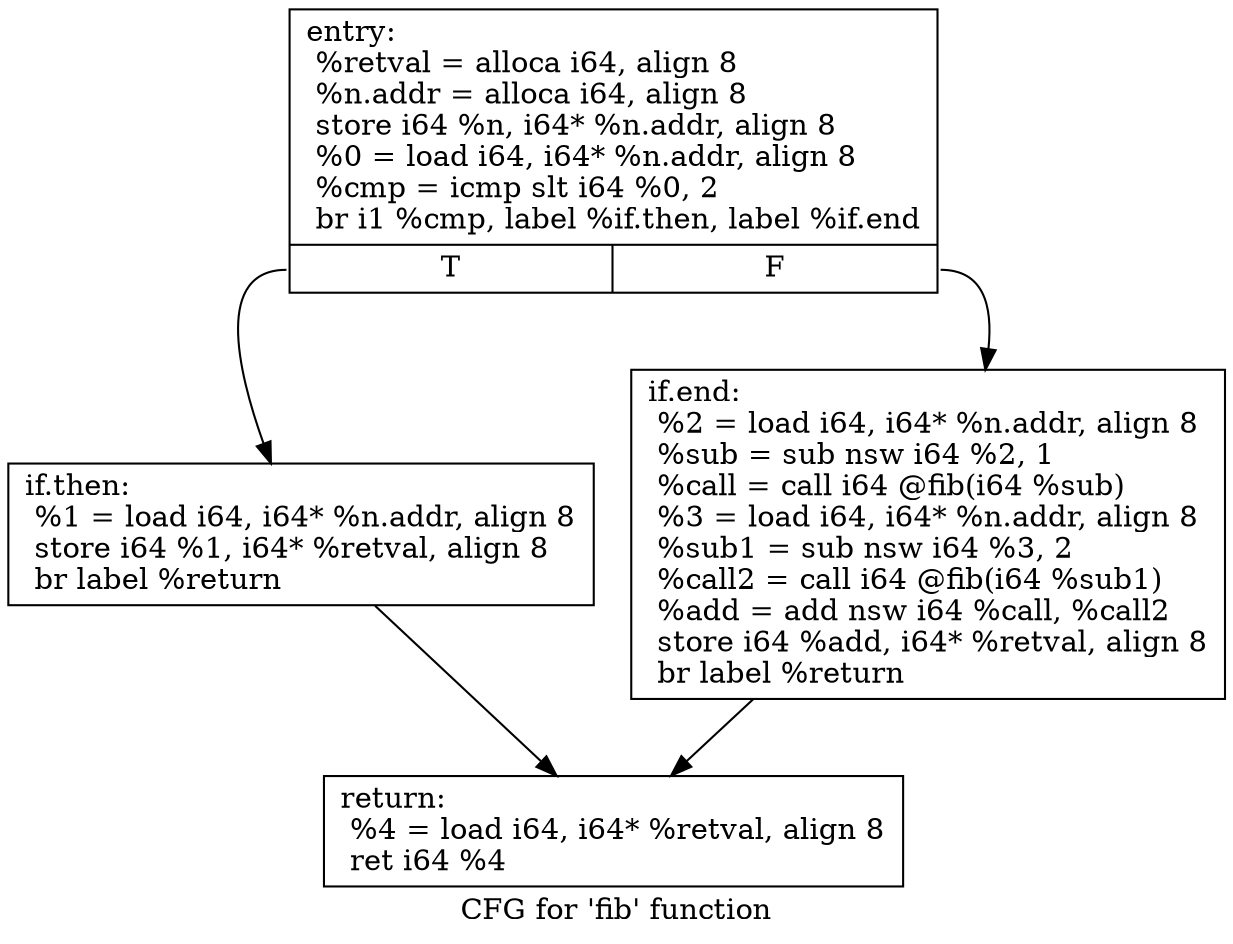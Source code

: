 digraph "CFG for 'fib' function" {
	label="CFG for 'fib' function";

	Node0x21c7fc0 [shape=record,label="{entry:\l  %retval = alloca i64, align 8\l  %n.addr = alloca i64, align 8\l  store i64 %n, i64* %n.addr, align 8\l  %0 = load i64, i64* %n.addr, align 8\l  %cmp = icmp slt i64 %0, 2\l  br i1 %cmp, label %if.then, label %if.end\l|{<s0>T|<s1>F}}"];
	Node0x21c7fc0:s0 -> Node0x21c88f0;
	Node0x21c7fc0:s1 -> Node0x21c89c0;
	Node0x21c88f0 [shape=record,label="{if.then:                                          \l  %1 = load i64, i64* %n.addr, align 8\l  store i64 %1, i64* %retval, align 8\l  br label %return\l}"];
	Node0x21c88f0 -> Node0x21c8b30;
	Node0x21c89c0 [shape=record,label="{if.end:                                           \l  %2 = load i64, i64* %n.addr, align 8\l  %sub = sub nsw i64 %2, 1\l  %call = call i64 @fib(i64 %sub)\l  %3 = load i64, i64* %n.addr, align 8\l  %sub1 = sub nsw i64 %3, 2\l  %call2 = call i64 @fib(i64 %sub1)\l  %add = add nsw i64 %call, %call2\l  store i64 %add, i64* %retval, align 8\l  br label %return\l}"];
	Node0x21c89c0 -> Node0x21c8b30;
	Node0x21c8b30 [shape=record,label="{return:                                           \l  %4 = load i64, i64* %retval, align 8\l  ret i64 %4\l}"];
}
